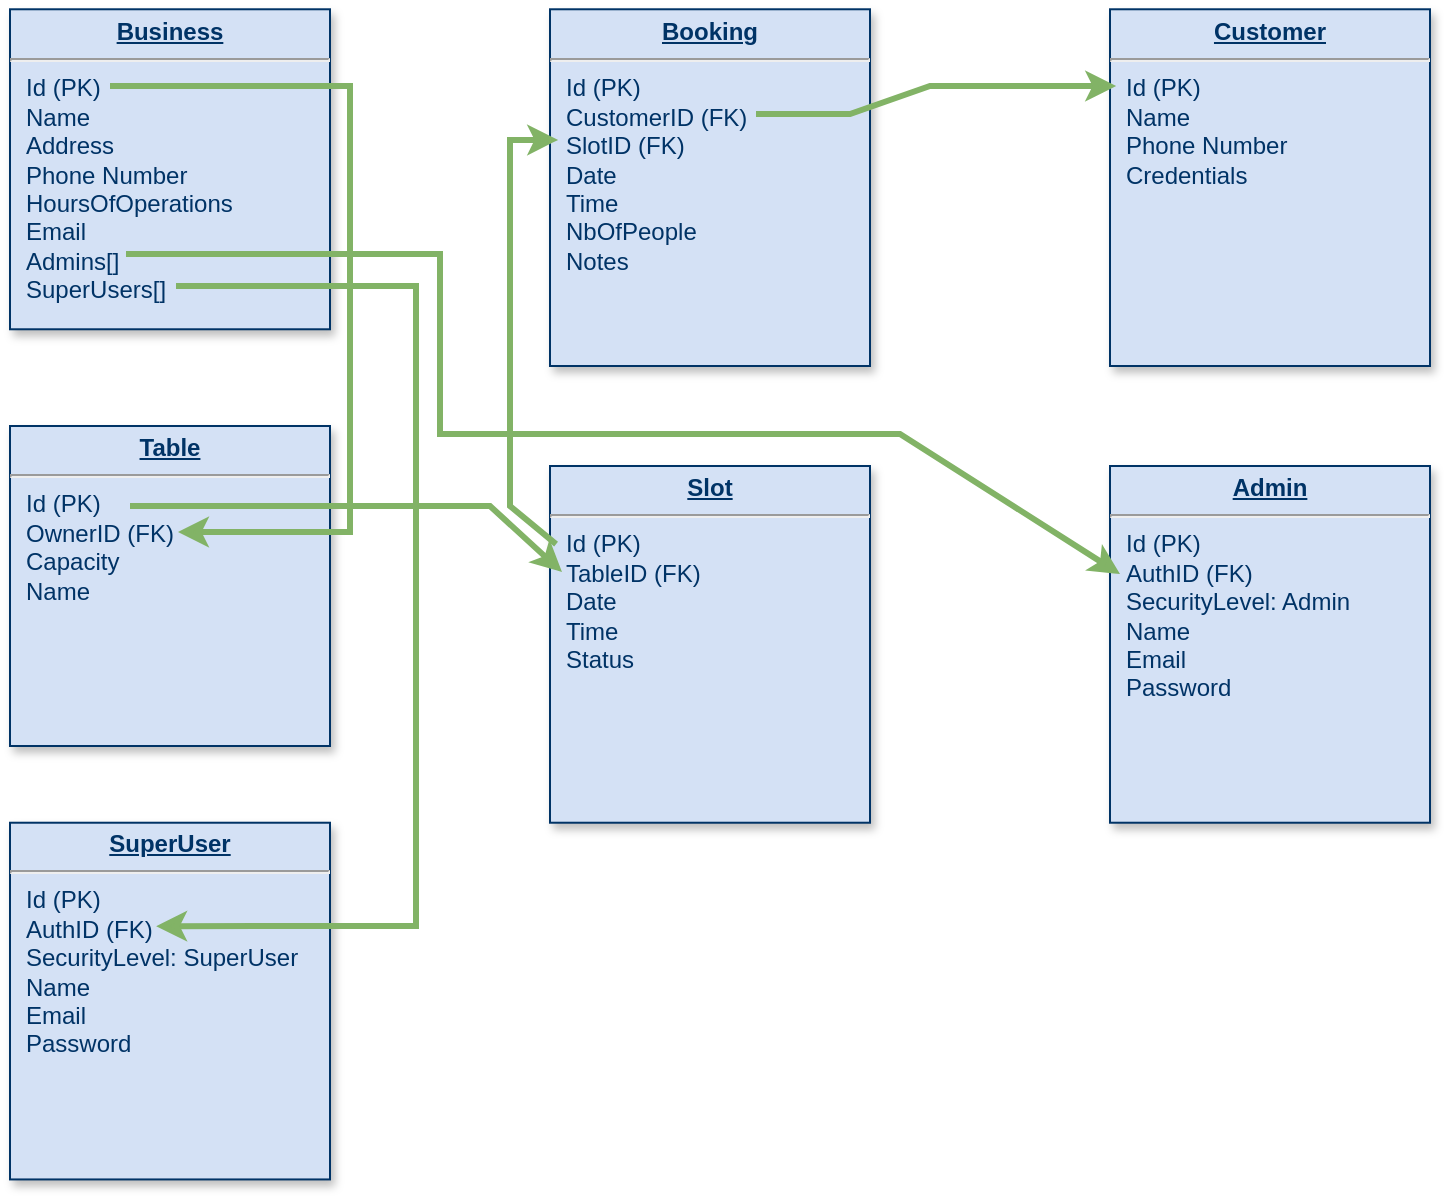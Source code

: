 <mxfile version="24.0.3" type="github">
  <diagram name="Page-1" id="efa7a0a1-bf9b-a30e-e6df-94a7791c09e9">
    <mxGraphModel dx="1055" dy="970" grid="1" gridSize="10" guides="1" tooltips="1" connect="1" arrows="1" fold="1" page="1" pageScale="1" pageWidth="826" pageHeight="1169" background="none" math="0" shadow="0">
      <root>
        <mxCell id="0" />
        <mxCell id="1" parent="0" />
        <mxCell id="19" value="&lt;p style=&quot;margin: 0px; margin-top: 4px; text-align: center; text-decoration: underline;&quot;&gt;&lt;b&gt;Booking&lt;/b&gt;&lt;/p&gt;&lt;hr&gt;&lt;p style=&quot;margin: 0px; margin-left: 8px;&quot;&gt;Id (PK)&lt;/p&gt;&lt;p style=&quot;margin: 0px; margin-left: 8px;&quot;&gt;CustomerID (FK)&lt;/p&gt;&lt;p style=&quot;margin: 0px; margin-left: 8px;&quot;&gt;SlotID (FK)&lt;/p&gt;&lt;p style=&quot;margin: 0px; margin-left: 8px;&quot;&gt;Date&lt;br&gt;&lt;/p&gt;&lt;p style=&quot;margin: 0px; margin-left: 8px;&quot;&gt;Time&lt;/p&gt;&lt;p style=&quot;margin: 0px; margin-left: 8px;&quot;&gt;NbOfPeople&lt;/p&gt;&lt;p style=&quot;margin: 0px; margin-left: 8px;&quot;&gt;Notes&lt;/p&gt;" style="verticalAlign=top;align=left;overflow=fill;fontSize=12;fontFamily=Helvetica;html=1;strokeColor=#003366;shadow=1;fillColor=#D4E1F5;fontColor=#003366" parent="1" vertex="1">
          <mxGeometry x="310" y="21.64" width="160" height="178.36" as="geometry" />
        </mxCell>
        <mxCell id="21" value="&lt;p style=&quot;margin: 0px; margin-top: 4px; text-align: center; text-decoration: underline;&quot;&gt;&lt;b&gt;Table&lt;/b&gt;&lt;/p&gt;&lt;hr&gt;&lt;p style=&quot;margin: 0px; margin-left: 8px;&quot;&gt;Id (PK)&lt;/p&gt;&lt;p style=&quot;margin: 0px; margin-left: 8px;&quot;&gt;OwnerID (FK)&lt;/p&gt;&lt;p style=&quot;margin: 0px; margin-left: 8px;&quot;&gt;Capacity&lt;/p&gt;&lt;p style=&quot;margin: 0px; margin-left: 8px;&quot;&gt;Name&lt;/p&gt;" style="verticalAlign=top;align=left;overflow=fill;fontSize=12;fontFamily=Helvetica;html=1;strokeColor=#003366;shadow=1;fillColor=#D4E1F5;fontColor=#003366" parent="1" vertex="1">
          <mxGeometry x="40.0" y="230.0" width="160" height="160" as="geometry" />
        </mxCell>
        <mxCell id="25" value="&lt;p style=&quot;margin: 0px; margin-top: 4px; text-align: center; text-decoration: underline;&quot;&gt;&lt;b&gt;Business&lt;/b&gt;&lt;/p&gt;&lt;hr&gt;&lt;p style=&quot;margin: 0px; margin-left: 8px;&quot;&gt;Id (PK)&lt;/p&gt;&lt;p style=&quot;margin: 0px; margin-left: 8px;&quot;&gt;Name&lt;/p&gt;&lt;p style=&quot;margin: 0px; margin-left: 8px;&quot;&gt;Address&lt;/p&gt;&lt;p style=&quot;margin: 0px; margin-left: 8px;&quot;&gt;Phone Number&lt;/p&gt;&lt;p style=&quot;margin: 0px; margin-left: 8px;&quot;&gt;HoursOfOperations&lt;br&gt;&lt;/p&gt;&lt;p style=&quot;margin: 0px; margin-left: 8px;&quot;&gt;Email&lt;br&gt;&lt;/p&gt;&lt;p style=&quot;margin: 0px; margin-left: 8px;&quot;&gt;Admins[]&lt;/p&gt;&lt;p style=&quot;margin: 0px; margin-left: 8px;&quot;&gt;SuperUsers[]&lt;/p&gt;&lt;p style=&quot;margin: 0px; margin-left: 8px;&quot;&gt;&lt;br&gt;&lt;/p&gt;&lt;p style=&quot;margin: 0px; margin-left: 8px;&quot;&gt;&lt;br&gt;&lt;/p&gt;&lt;p style=&quot;margin: 0px; margin-left: 8px;&quot;&gt;&lt;br&gt;&lt;/p&gt;" style="verticalAlign=top;align=left;overflow=fill;fontSize=12;fontFamily=Helvetica;html=1;strokeColor=#003366;shadow=1;fillColor=#D4E1F5;fontColor=#003366" parent="1" vertex="1">
          <mxGeometry x="40.0" y="21.64" width="160" height="160" as="geometry" />
        </mxCell>
        <mxCell id="a5Lag4CCglNQ7fi5wjWe-117" value="&lt;p style=&quot;margin: 4px 0px 0px; text-align: center;&quot;&gt;&lt;b&gt;&lt;u&gt;Slot&lt;/u&gt;&lt;/b&gt;&lt;/p&gt;&lt;hr&gt;&lt;p style=&quot;margin: 0px; margin-left: 8px;&quot;&gt;Id (PK)&lt;/p&gt;&lt;p style=&quot;margin: 0px; margin-left: 8px;&quot;&gt;TableID (FK)&lt;br&gt;&lt;/p&gt;&lt;p style=&quot;margin: 0px; margin-left: 8px;&quot;&gt;Date&lt;/p&gt;&lt;p style=&quot;margin: 0px; margin-left: 8px;&quot;&gt;Time&lt;/p&gt;&lt;p style=&quot;margin: 0px; margin-left: 8px;&quot;&gt;Status&lt;/p&gt;&lt;p style=&quot;margin: 0px; margin-left: 8px;&quot;&gt;&lt;br&gt;&lt;/p&gt;" style="verticalAlign=top;align=left;overflow=fill;fontSize=12;fontFamily=Helvetica;html=1;strokeColor=#003366;shadow=1;fillColor=#D4E1F5;fontColor=#003366" parent="1" vertex="1">
          <mxGeometry x="310" y="250" width="160" height="178.36" as="geometry" />
        </mxCell>
        <mxCell id="a5Lag4CCglNQ7fi5wjWe-118" value="" style="endArrow=classic;html=1;rounded=0;fillColor=#d5e8d4;strokeColor=#82b366;strokeWidth=3;" parent="1" edge="1">
          <mxGeometry width="50" height="50" relative="1" as="geometry">
            <mxPoint x="90" y="60" as="sourcePoint" />
            <mxPoint x="124" y="283" as="targetPoint" />
            <Array as="points">
              <mxPoint x="210" y="60" />
              <mxPoint x="210" y="283" />
            </Array>
          </mxGeometry>
        </mxCell>
        <mxCell id="a5Lag4CCglNQ7fi5wjWe-119" value="" style="endArrow=classic;html=1;rounded=0;strokeWidth=3;fillColor=#d5e8d4;strokeColor=#82b366;" parent="1" edge="1">
          <mxGeometry width="50" height="50" relative="1" as="geometry">
            <mxPoint x="100" y="270" as="sourcePoint" />
            <mxPoint x="316" y="303" as="targetPoint" />
            <Array as="points">
              <mxPoint x="280" y="270" />
            </Array>
          </mxGeometry>
        </mxCell>
        <mxCell id="a5Lag4CCglNQ7fi5wjWe-120" value="" style="endArrow=classic;html=1;rounded=0;entryX=0.063;entryY=0.383;entryDx=0;entryDy=0;entryPerimeter=0;exitX=0.019;exitY=0.219;exitDx=0;exitDy=0;exitPerimeter=0;fillColor=#d5e8d4;strokeColor=#82b366;strokeWidth=3;" parent="1" source="a5Lag4CCglNQ7fi5wjWe-117" edge="1">
          <mxGeometry width="50" height="50" relative="1" as="geometry">
            <mxPoint x="304" y="287" as="sourcePoint" />
            <mxPoint x="314.08" y="86.952" as="targetPoint" />
            <Array as="points">
              <mxPoint x="290" y="270" />
              <mxPoint x="290" y="87" />
            </Array>
          </mxGeometry>
        </mxCell>
        <mxCell id="a5Lag4CCglNQ7fi5wjWe-121" value="&lt;p style=&quot;margin: 0px; margin-top: 4px; text-align: center; text-decoration: underline;&quot;&gt;&lt;b&gt;Customer&lt;/b&gt;&lt;/p&gt;&lt;hr&gt;&lt;p style=&quot;margin: 0px; margin-left: 8px;&quot;&gt;Id (PK)&lt;/p&gt;&lt;p style=&quot;margin: 0px; margin-left: 8px;&quot;&gt;Name&lt;/p&gt;&lt;p style=&quot;margin: 0px; margin-left: 8px;&quot;&gt;Phone Number&lt;/p&gt;&lt;p style=&quot;margin: 0px; margin-left: 8px;&quot;&gt;Credentials&lt;/p&gt;" style="verticalAlign=top;align=left;overflow=fill;fontSize=12;fontFamily=Helvetica;html=1;strokeColor=#003366;shadow=1;fillColor=#D4E1F5;fontColor=#003366" parent="1" vertex="1">
          <mxGeometry x="590" y="21.64" width="160" height="178.36" as="geometry" />
        </mxCell>
        <mxCell id="a5Lag4CCglNQ7fi5wjWe-123" value="" style="endArrow=classic;html=1;rounded=0;entryX=0.063;entryY=0.215;entryDx=0;entryDy=0;entryPerimeter=0;fillColor=#d5e8d4;strokeColor=#82b366;strokeWidth=3;" parent="1" edge="1">
          <mxGeometry width="50" height="50" relative="1" as="geometry">
            <mxPoint x="413" y="74" as="sourcePoint" />
            <mxPoint x="593.08" y="59.987" as="targetPoint" />
            <Array as="points">
              <mxPoint x="460" y="74" />
              <mxPoint x="500" y="60" />
            </Array>
          </mxGeometry>
        </mxCell>
        <mxCell id="a5Lag4CCglNQ7fi5wjWe-124" value="&lt;p style=&quot;margin: 0px; margin-top: 4px; text-align: center; text-decoration: underline;&quot;&gt;&lt;b&gt;Admin&lt;/b&gt;&lt;/p&gt;&lt;hr&gt;&lt;p style=&quot;margin: 0px; margin-left: 8px;&quot;&gt;Id (PK)&lt;/p&gt;&lt;p style=&quot;margin: 0px; margin-left: 8px;&quot;&gt;AuthID (FK)&lt;/p&gt;&lt;p style=&quot;margin: 0px; margin-left: 8px;&quot;&gt;SecurityLevel: Admin&lt;/p&gt;&lt;p style=&quot;margin: 0px; margin-left: 8px;&quot;&gt;Name&lt;/p&gt;&lt;p style=&quot;margin: 0px; margin-left: 8px;&quot;&gt;Email&lt;/p&gt;&lt;p style=&quot;margin: 0px; margin-left: 8px;&quot;&gt;Password&lt;/p&gt;" style="verticalAlign=top;align=left;overflow=fill;fontSize=12;fontFamily=Helvetica;html=1;strokeColor=#003366;shadow=1;fillColor=#D4E1F5;fontColor=#003366" parent="1" vertex="1">
          <mxGeometry x="590" y="250" width="160" height="178.36" as="geometry" />
        </mxCell>
        <mxCell id="a5Lag4CCglNQ7fi5wjWe-125" value="" style="endArrow=classic;html=1;rounded=0;fillColor=#d5e8d4;strokeColor=#82b366;strokeWidth=3;exitX=0.375;exitY=0.765;exitDx=0;exitDy=0;exitPerimeter=0;" parent="1" edge="1">
          <mxGeometry width="50" height="50" relative="1" as="geometry">
            <mxPoint x="98" y="144.04" as="sourcePoint" />
            <mxPoint x="595" y="304" as="targetPoint" />
            <Array as="points">
              <mxPoint x="255" y="144" />
              <mxPoint x="255" y="234" />
              <mxPoint x="345" y="234" />
              <mxPoint x="485" y="234" />
            </Array>
          </mxGeometry>
        </mxCell>
        <mxCell id="Gsv-VMQZ4fnHQwH4T4Ie-25" value="&lt;p style=&quot;margin: 4px 0px 0px; text-align: center; text-decoration: underline;&quot;&gt;&lt;b&gt;SuperUser&lt;/b&gt;&lt;/p&gt;&lt;hr&gt;&lt;p style=&quot;margin: 0px 0px 0px 8px;&quot;&gt;Id (PK)&lt;/p&gt;&lt;p style=&quot;margin: 0px 0px 0px 8px;&quot;&gt;AuthID (FK)&lt;/p&gt;&lt;p style=&quot;margin: 0px 0px 0px 8px;&quot;&gt;SecurityLevel: SuperUser&lt;/p&gt;&lt;p style=&quot;margin: 0px 0px 0px 8px;&quot;&gt;Name&lt;/p&gt;&lt;p style=&quot;margin: 0px 0px 0px 8px;&quot;&gt;Email&lt;/p&gt;&lt;p style=&quot;margin: 0px 0px 0px 8px;&quot;&gt;Password&lt;/p&gt;" style="verticalAlign=top;align=left;overflow=fill;fontSize=12;fontFamily=Helvetica;html=1;strokeColor=#003366;shadow=1;fillColor=#D4E1F5;fontColor=#003366" vertex="1" parent="1">
          <mxGeometry x="40" y="428.36" width="160" height="178.36" as="geometry" />
        </mxCell>
        <mxCell id="Gsv-VMQZ4fnHQwH4T4Ie-26" value="" style="endArrow=classic;html=1;rounded=0;fillColor=#d5e8d4;strokeColor=#82b366;strokeWidth=3;entryX=0.438;entryY=0.29;entryDx=0;entryDy=0;entryPerimeter=0;" edge="1" parent="1">
          <mxGeometry width="50" height="50" relative="1" as="geometry">
            <mxPoint x="123" y="160" as="sourcePoint" />
            <mxPoint x="113.08" y="480.084" as="targetPoint" />
            <Array as="points">
              <mxPoint x="243" y="160" />
              <mxPoint x="243" y="480" />
            </Array>
          </mxGeometry>
        </mxCell>
      </root>
    </mxGraphModel>
  </diagram>
</mxfile>
